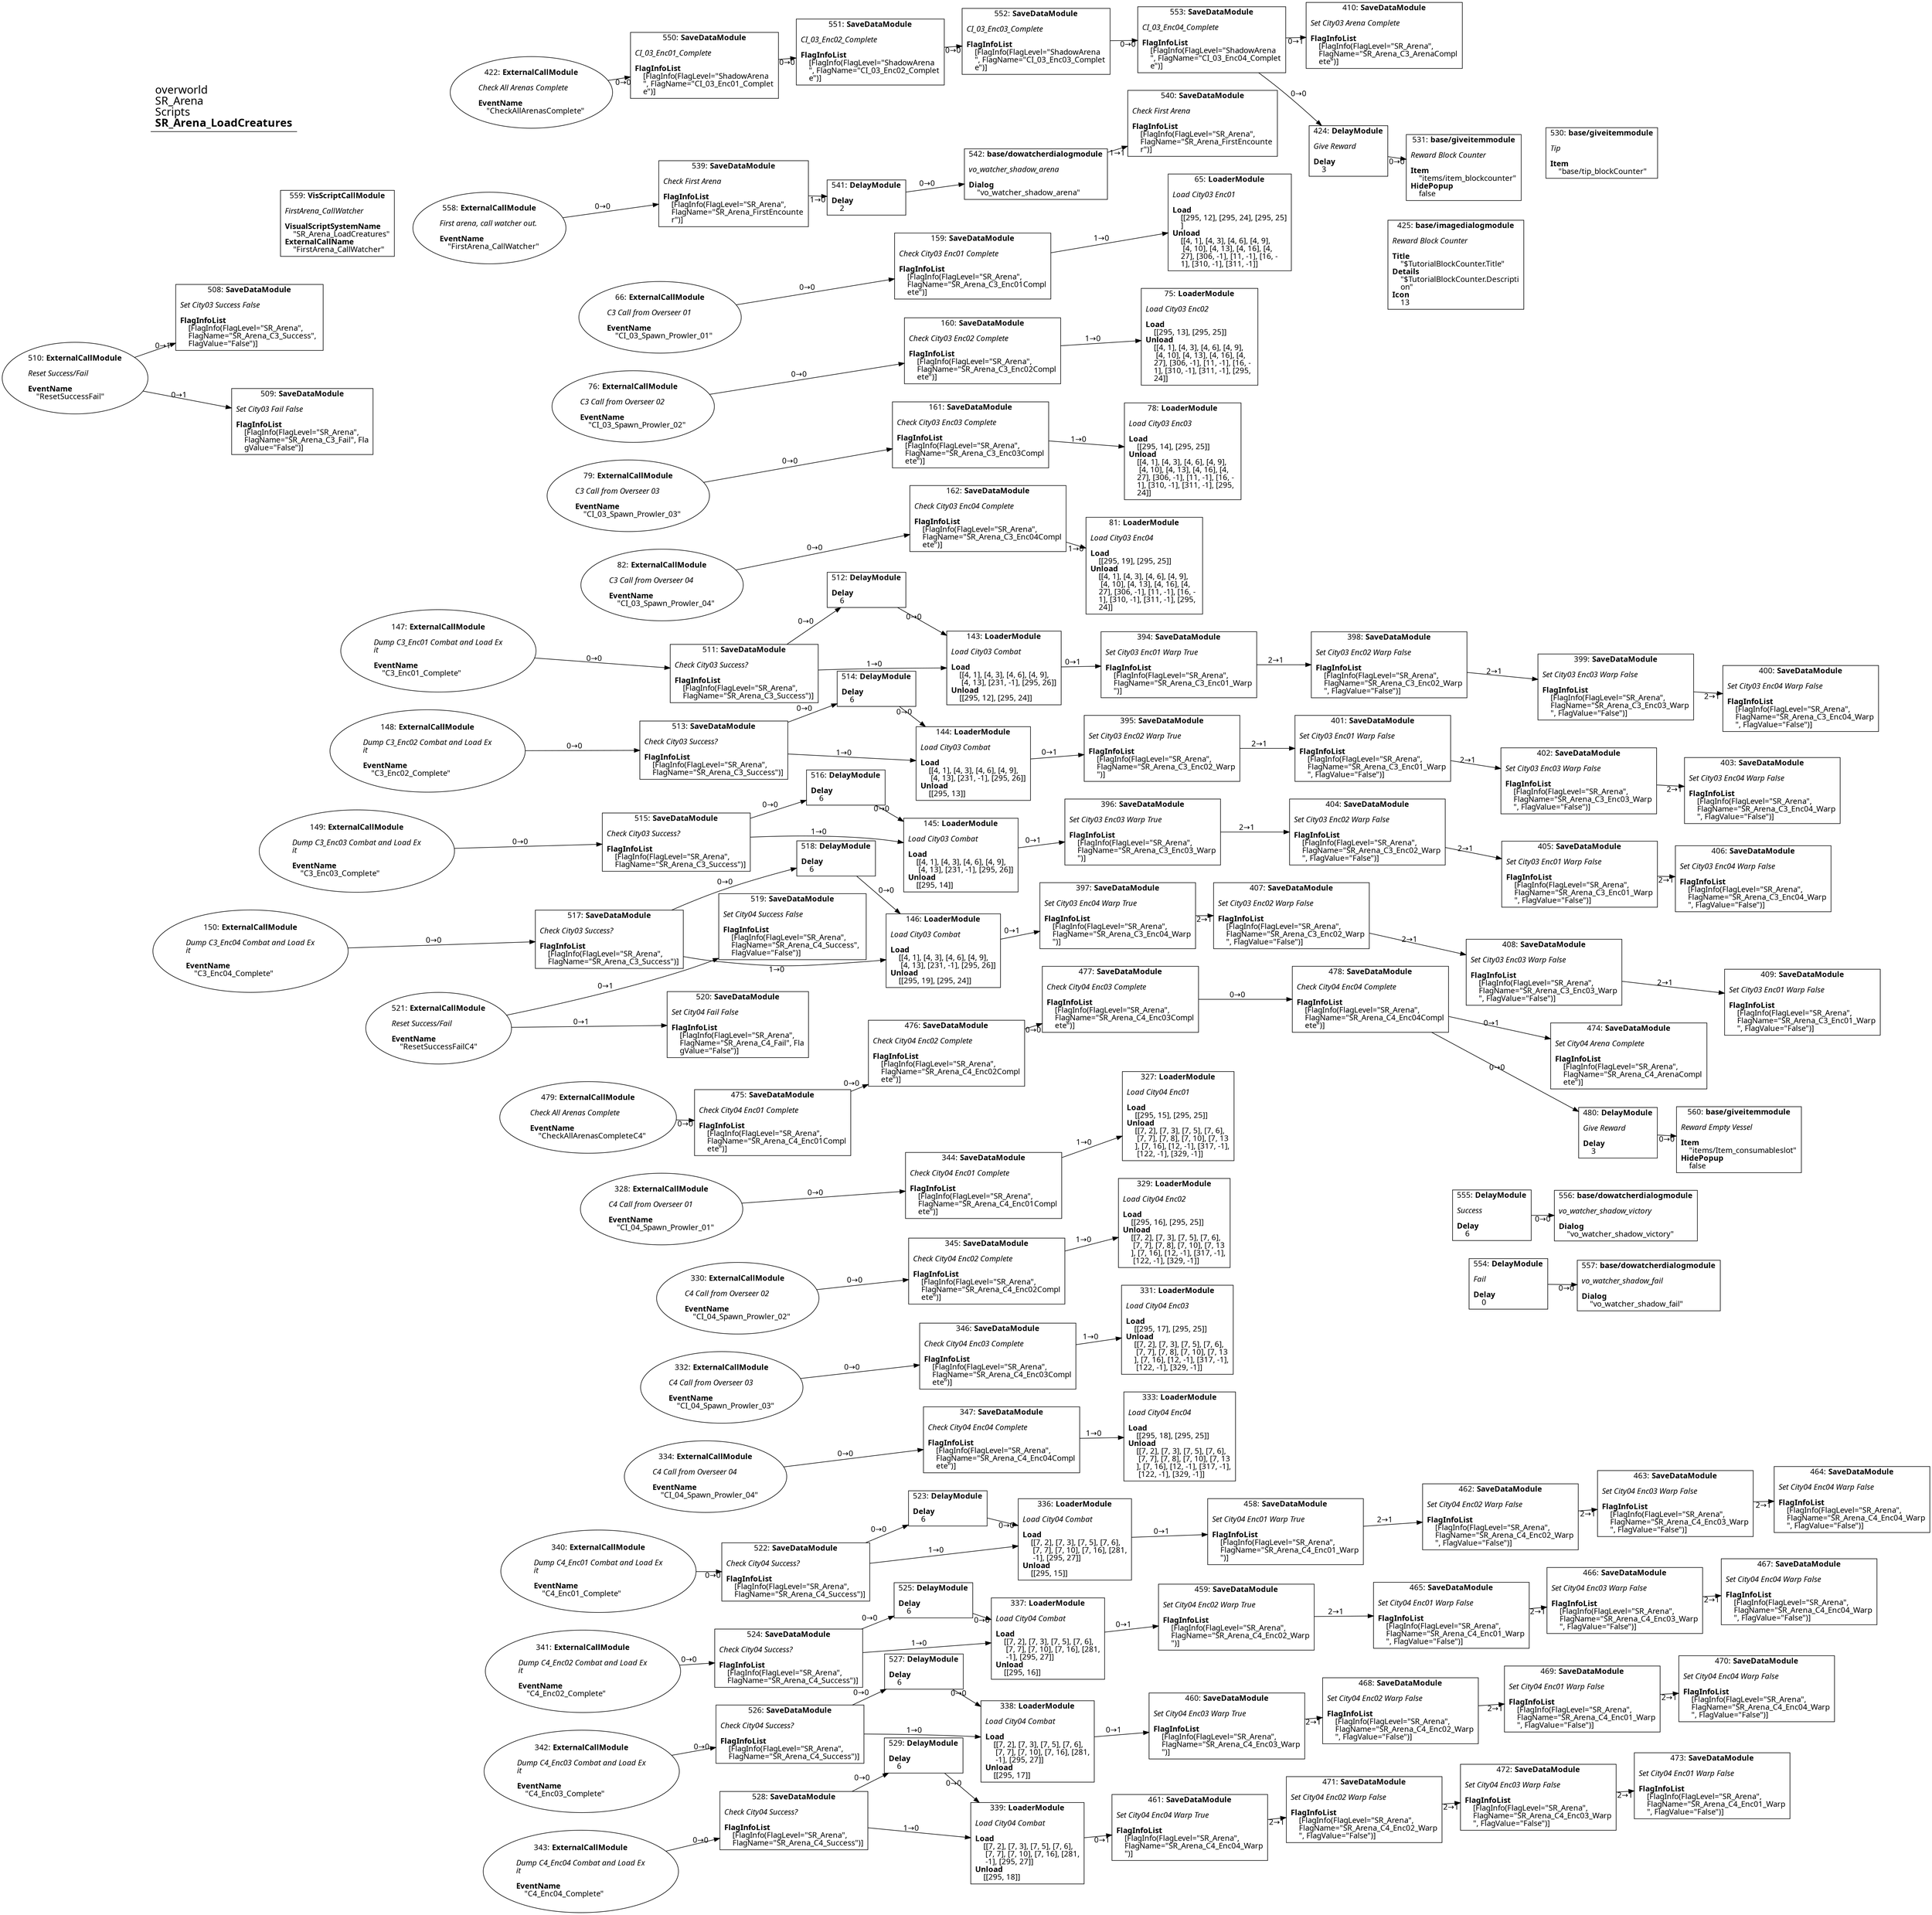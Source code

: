 digraph {
    layout = fdp;
    overlap = prism;
    sep = "+16";
    splines = spline;

    node [ shape = box ];

    graph [ fontname = "Segoe UI" ];
    node [ fontname = "Segoe UI" ];
    edge [ fontname = "Segoe UI" ];

    65 [ label = <65: <b>LoaderModule</b><br/><br/><i>Load City03 Enc01<br align="left"/></i><br align="left"/><b>Load</b><br align="left"/>    [[295, 12], [295, 24], [295, 25]<br align="left"/>    ]<br align="left"/><b>Unload</b><br align="left"/>    [[4, 1], [4, 3], [4, 6], [4, 9],<br align="left"/>     [4, 10], [4, 13], [4, 16], [4, <br align="left"/>    27], [306, -1], [11, -1], [16, -<br align="left"/>    1], [310, -1], [311, -1]]<br align="left"/>> ];
    65 [ pos = "-2.7220001,-0.041!" ];

    66 [ label = <66: <b>ExternalCallModule</b><br/><br/><i>C3 Call from Overseer 01<br align="left"/></i><br align="left"/><b>EventName</b><br align="left"/>    &quot;CI_03_Spawn_Prowler_01&quot;<br align="left"/>> ];
    66 [ shape = oval ]
    66 [ pos = "-3.604,-0.018000001!" ];
    66 -> 159 [ label = "0→0" ];

    75 [ label = <75: <b>LoaderModule</b><br/><br/><i>Load City03 Enc02<br align="left"/></i><br align="left"/><b>Load</b><br align="left"/>    [[295, 13], [295, 25]]<br align="left"/><b>Unload</b><br align="left"/>    [[4, 1], [4, 3], [4, 6], [4, 9],<br align="left"/>     [4, 10], [4, 13], [4, 16], [4, <br align="left"/>    27], [306, -1], [11, -1], [16, -<br align="left"/>    1], [310, -1], [311, -1], [295, <br align="left"/>    24]]<br align="left"/>> ];
    75 [ pos = "-2.7180002,-0.21900001!" ];

    76 [ label = <76: <b>ExternalCallModule</b><br/><br/><i>C3 Call from Overseer 02<br align="left"/></i><br align="left"/><b>EventName</b><br align="left"/>    &quot;CI_03_Spawn_Prowler_02&quot;<br align="left"/>> ];
    76 [ shape = oval ]
    76 [ pos = "-3.6060002,-0.19600001!" ];
    76 -> 160 [ label = "0→0" ];

    78 [ label = <78: <b>LoaderModule</b><br/><br/><i>Load City03 Enc03<br align="left"/></i><br align="left"/><b>Load</b><br align="left"/>    [[295, 14], [295, 25]]<br align="left"/><b>Unload</b><br align="left"/>    [[4, 1], [4, 3], [4, 6], [4, 9],<br align="left"/>     [4, 10], [4, 13], [4, 16], [4, <br align="left"/>    27], [306, -1], [11, -1], [16, -<br align="left"/>    1], [310, -1], [311, -1], [295, <br align="left"/>    24]]<br align="left"/>> ];
    78 [ pos = "-2.709,-0.37600002!" ];

    79 [ label = <79: <b>ExternalCallModule</b><br/><br/><i>C3 Call from Overseer 03<br align="left"/></i><br align="left"/><b>EventName</b><br align="left"/>    &quot;CI_03_Spawn_Prowler_03&quot;<br align="left"/>> ];
    79 [ shape = oval ]
    79 [ pos = "-3.6020002,-0.35300002!" ];
    79 -> 161 [ label = "0→0" ];

    81 [ label = <81: <b>LoaderModule</b><br/><br/><i>Load City03 Enc04<br align="left"/></i><br align="left"/><b>Load</b><br align="left"/>    [[295, 19], [295, 25]]<br align="left"/><b>Unload</b><br align="left"/>    [[4, 1], [4, 3], [4, 6], [4, 9],<br align="left"/>     [4, 10], [4, 13], [4, 16], [4, <br align="left"/>    27], [306, -1], [11, -1], [16, -<br align="left"/>    1], [310, -1], [311, -1], [295, <br align="left"/>    24]]<br align="left"/>> ];
    81 [ pos = "-2.7080002,-0.55!" ];

    82 [ label = <82: <b>ExternalCallModule</b><br/><br/><i>C3 Call from Overseer 04<br align="left"/></i><br align="left"/><b>EventName</b><br align="left"/>    &quot;CI_03_Spawn_Prowler_04&quot;<br align="left"/>> ];
    82 [ shape = oval ]
    82 [ pos = "-3.5990002,-0.527!" ];
    82 -> 162 [ label = "0→0" ];

    143 [ label = <143: <b>LoaderModule</b><br/><br/><i>Load City03 Combat<br align="left"/></i><br align="left"/><b>Load</b><br align="left"/>    [[4, 1], [4, 3], [4, 6], [4, 9],<br align="left"/>     [4, 13], [231, -1], [295, 26]]<br align="left"/><b>Unload</b><br align="left"/>    [[295, 12], [295, 24]]<br align="left"/>> ];
    143 [ pos = "-2.844,-0.93000007!" ];
    143 -> 394 [ label = "0→1" ];

    144 [ label = <144: <b>LoaderModule</b><br/><br/><i>Load City03 Combat<br align="left"/></i><br align="left"/><b>Load</b><br align="left"/>    [[4, 1], [4, 3], [4, 6], [4, 9],<br align="left"/>     [4, 13], [231, -1], [295, 26]]<br align="left"/><b>Unload</b><br align="left"/>    [[295, 13]]<br align="left"/>> ];
    144 [ pos = "-2.855,-1.1550001!" ];
    144 -> 395 [ label = "0→1" ];

    145 [ label = <145: <b>LoaderModule</b><br/><br/><i>Load City03 Combat<br align="left"/></i><br align="left"/><b>Load</b><br align="left"/>    [[4, 1], [4, 3], [4, 6], [4, 9],<br align="left"/>     [4, 13], [231, -1], [295, 26]]<br align="left"/><b>Unload</b><br align="left"/>    [[295, 14]]<br align="left"/>> ];
    145 [ pos = "-2.858,-1.371!" ];
    145 -> 396 [ label = "0→1" ];

    146 [ label = <146: <b>LoaderModule</b><br/><br/><i>Load City03 Combat<br align="left"/></i><br align="left"/><b>Load</b><br align="left"/>    [[4, 1], [4, 3], [4, 6], [4, 9],<br align="left"/>     [4, 13], [231, -1], [295, 26]]<br align="left"/><b>Unload</b><br align="left"/>    [[295, 19], [295, 24]]<br align="left"/>> ];
    146 [ pos = "-2.855,-1.5810001!" ];
    146 -> 397 [ label = "0→1" ];

    147 [ label = <147: <b>ExternalCallModule</b><br/><br/><i>Dump C3_Enc01 Combat and Load Ex<br align="left"/>it<br align="left"/></i><br align="left"/><b>EventName</b><br align="left"/>    &quot;C3_Enc01_Complete&quot;<br align="left"/>> ];
    147 [ shape = oval ]
    147 [ pos = "-3.584,-0.90700006!" ];
    147 -> 511 [ label = "0→0" ];

    148 [ label = <148: <b>ExternalCallModule</b><br/><br/><i>Dump C3_Enc02 Combat and Load Ex<br align="left"/>it<br align="left"/></i><br align="left"/><b>EventName</b><br align="left"/>    &quot;C3_Enc02_Complete&quot;<br align="left"/>> ];
    148 [ shape = oval ]
    148 [ pos = "-3.5860002,-1.1320001!" ];
    148 -> 513 [ label = "0→0" ];

    149 [ label = <149: <b>ExternalCallModule</b><br/><br/><i>Dump C3_Enc03 Combat and Load Ex<br align="left"/>it<br align="left"/></i><br align="left"/><b>EventName</b><br align="left"/>    &quot;C3_Enc03_Complete&quot;<br align="left"/>> ];
    149 [ shape = oval ]
    149 [ pos = "-3.5770001,-1.3470001!" ];
    149 -> 515 [ label = "0→0" ];

    150 [ label = <150: <b>ExternalCallModule</b><br/><br/><i>Dump C3_Enc04 Combat and Load Ex<br align="left"/>it<br align="left"/></i><br align="left"/><b>EventName</b><br align="left"/>    &quot;C3_Enc04_Complete&quot;<br align="left"/>> ];
    150 [ shape = oval ]
    150 [ pos = "-3.5770001,-1.5580001!" ];
    150 -> 517 [ label = "0→0" ];

    159 [ label = <159: <b>SaveDataModule</b><br/><br/><i>Check City03 Enc01 Complete<br align="left"/></i><br align="left"/><b>FlagInfoList</b><br align="left"/>    [FlagInfo(FlagLevel=&quot;SR_Arena&quot;, <br align="left"/>    FlagName=&quot;SR_Arena_C3_Enc01Compl<br align="left"/>    ete&quot;)]<br align="left"/>> ];
    159 [ pos = "-3.055,-0.018000001!" ];
    159 -> 65 [ label = "1→0" ];

    160 [ label = <160: <b>SaveDataModule</b><br/><br/><i>Check City03 Enc02 Complete<br align="left"/></i><br align="left"/><b>FlagInfoList</b><br align="left"/>    [FlagInfo(FlagLevel=&quot;SR_Arena&quot;, <br align="left"/>    FlagName=&quot;SR_Arena_C3_Enc02Compl<br align="left"/>    ete&quot;)]<br align="left"/>> ];
    160 [ pos = "-3.045,-0.19600001!" ];
    160 -> 75 [ label = "1→0" ];

    161 [ label = <161: <b>SaveDataModule</b><br/><br/><i>Check City03 Enc03 Complete<br align="left"/></i><br align="left"/><b>FlagInfoList</b><br align="left"/>    [FlagInfo(FlagLevel=&quot;SR_Arena&quot;, <br align="left"/>    FlagName=&quot;SR_Arena_C3_Enc03Compl<br align="left"/>    ete&quot;)]<br align="left"/>> ];
    161 [ pos = "-3.0430002,-0.35300002!" ];
    161 -> 78 [ label = "1→0" ];

    162 [ label = <162: <b>SaveDataModule</b><br/><br/><i>Check City03 Enc04 Complete<br align="left"/></i><br align="left"/><b>FlagInfoList</b><br align="left"/>    [FlagInfo(FlagLevel=&quot;SR_Arena&quot;, <br align="left"/>    FlagName=&quot;SR_Arena_C3_Enc04Compl<br align="left"/>    ete&quot;)]<br align="left"/>> ];
    162 [ pos = "-3.032,-0.527!" ];
    162 -> 81 [ label = "1→0" ];

    327 [ label = <327: <b>LoaderModule</b><br/><br/><i>Load City04 Enc01<br align="left"/></i><br align="left"/><b>Load</b><br align="left"/>    [[295, 15], [295, 25]]<br align="left"/><b>Unload</b><br align="left"/>    [[7, 2], [7, 3], [7, 5], [7, 6],<br align="left"/>     [7, 7], [7, 8], [7, 10], [7, 13<br align="left"/>    ], [7, 16], [12, -1], [317, -1],<br align="left"/>     [122, -1], [329, -1]]<br align="left"/>> ];
    327 [ pos = "-2.3390002,-3.4160001!" ];

    328 [ label = <328: <b>ExternalCallModule</b><br/><br/><i>C4 Call from Overseer 01<br align="left"/></i><br align="left"/><b>EventName</b><br align="left"/>    &quot;CI_04_Spawn_Prowler_01&quot;<br align="left"/>> ];
    328 [ shape = oval ]
    328 [ pos = "-3.2430003,-3.3930001!" ];
    328 -> 344 [ label = "0→0" ];

    329 [ label = <329: <b>LoaderModule</b><br/><br/><i>Load City04 Enc02<br align="left"/></i><br align="left"/><b>Load</b><br align="left"/>    [[295, 16], [295, 25]]<br align="left"/><b>Unload</b><br align="left"/>    [[7, 2], [7, 3], [7, 5], [7, 6],<br align="left"/>     [7, 7], [7, 8], [7, 10], [7, 13<br align="left"/>    ], [7, 16], [12, -1], [317, -1],<br align="left"/>     [122, -1], [329, -1]]<br align="left"/>> ];
    329 [ pos = "-2.3660002,-3.65!" ];

    330 [ label = <330: <b>ExternalCallModule</b><br/><br/><i>C4 Call from Overseer 02<br align="left"/></i><br align="left"/><b>EventName</b><br align="left"/>    &quot;CI_04_Spawn_Prowler_02&quot;<br align="left"/>> ];
    330 [ shape = oval ]
    330 [ pos = "-3.2410002,-3.627!" ];
    330 -> 345 [ label = "0→0" ];

    331 [ label = <331: <b>LoaderModule</b><br/><br/><i>Load City04 Enc03<br align="left"/></i><br align="left"/><b>Load</b><br align="left"/>    [[295, 17], [295, 25]]<br align="left"/><b>Unload</b><br align="left"/>    [[7, 2], [7, 3], [7, 5], [7, 6],<br align="left"/>     [7, 7], [7, 8], [7, 10], [7, 13<br align="left"/>    ], [7, 16], [12, -1], [317, -1],<br align="left"/>     [122, -1], [329, -1]]<br align="left"/>> ];
    331 [ pos = "-2.374,-3.8720002!" ];

    332 [ label = <332: <b>ExternalCallModule</b><br/><br/><i>C4 Call from Overseer 03<br align="left"/></i><br align="left"/><b>EventName</b><br align="left"/>    &quot;CI_04_Spawn_Prowler_03&quot;<br align="left"/>> ];
    332 [ shape = oval ]
    332 [ pos = "-3.242,-3.8490002!" ];
    332 -> 346 [ label = "0→0" ];

    333 [ label = <333: <b>LoaderModule</b><br/><br/><i>Load City04 Enc04<br align="left"/></i><br align="left"/><b>Load</b><br align="left"/>    [[295, 18], [295, 25]]<br align="left"/><b>Unload</b><br align="left"/>    [[7, 2], [7, 3], [7, 5], [7, 6],<br align="left"/>     [7, 7], [7, 8], [7, 10], [7, 13<br align="left"/>    ], [7, 16], [12, -1], [317, -1],<br align="left"/>     [122, -1], [329, -1]]<br align="left"/>> ];
    333 [ pos = "-2.3720002,-4.0750003!" ];

    334 [ label = <334: <b>ExternalCallModule</b><br/><br/><i>C4 Call from Overseer 04<br align="left"/></i><br align="left"/><b>EventName</b><br align="left"/>    &quot;CI_04_Spawn_Prowler_04&quot;<br align="left"/>> ];
    334 [ shape = oval ]
    334 [ pos = "-3.236,-4.052!" ];
    334 -> 347 [ label = "0→0" ];

    336 [ label = <336: <b>LoaderModule</b><br/><br/><i>Load City04 Combat<br align="left"/></i><br align="left"/><b>Load</b><br align="left"/>    [[7, 2], [7, 3], [7, 5], [7, 6],<br align="left"/>     [7, 7], [7, 10], [7, 16], [281,<br align="left"/>     -1], [295, 27]]<br align="left"/><b>Unload</b><br align="left"/>    [[295, 15]]<br align="left"/>> ];
    336 [ pos = "-2.601,-4.354!" ];
    336 -> 458 [ label = "0→1" ];

    337 [ label = <337: <b>LoaderModule</b><br/><br/><i>Load City04 Combat<br align="left"/></i><br align="left"/><b>Load</b><br align="left"/>    [[7, 2], [7, 3], [7, 5], [7, 6],<br align="left"/>     [7, 7], [7, 10], [7, 16], [281,<br align="left"/>     -1], [295, 27]]<br align="left"/><b>Unload</b><br align="left"/>    [[295, 16]]<br align="left"/>> ];
    337 [ pos = "-2.5890002,-4.579!" ];
    337 -> 459 [ label = "0→1" ];

    338 [ label = <338: <b>LoaderModule</b><br/><br/><i>Load City04 Combat<br align="left"/></i><br align="left"/><b>Load</b><br align="left"/>    [[7, 2], [7, 3], [7, 5], [7, 6],<br align="left"/>     [7, 7], [7, 10], [7, 16], [281,<br align="left"/>     -1], [295, 27]]<br align="left"/><b>Unload</b><br align="left"/>    [[295, 17]]<br align="left"/>> ];
    338 [ pos = "-2.5860002,-4.795!" ];
    338 -> 460 [ label = "0→1" ];

    339 [ label = <339: <b>LoaderModule</b><br/><br/><i>Load City04 Combat<br align="left"/></i><br align="left"/><b>Load</b><br align="left"/>    [[7, 2], [7, 3], [7, 5], [7, 6],<br align="left"/>     [7, 7], [7, 10], [7, 16], [281,<br align="left"/>     -1], [295, 27]]<br align="left"/><b>Unload</b><br align="left"/>    [[295, 18]]<br align="left"/>> ];
    339 [ pos = "-2.6060002,-5.005!" ];
    339 -> 461 [ label = "0→1" ];

    340 [ label = <340: <b>ExternalCallModule</b><br/><br/><i>Dump C4_Enc01 Combat and Load Ex<br align="left"/>it<br align="left"/></i><br align="left"/><b>EventName</b><br align="left"/>    &quot;C4_Enc01_Complete&quot;<br align="left"/>> ];
    340 [ shape = oval ]
    340 [ pos = "-3.3420002,-4.3310003!" ];
    340 -> 522 [ label = "0→0" ];

    341 [ label = <341: <b>ExternalCallModule</b><br/><br/><i>Dump C4_Enc02 Combat and Load Ex<br align="left"/>it<br align="left"/></i><br align="left"/><b>EventName</b><br align="left"/>    &quot;C4_Enc02_Complete&quot;<br align="left"/>> ];
    341 [ shape = oval ]
    341 [ pos = "-3.334,-4.556!" ];
    341 -> 524 [ label = "0→0" ];

    342 [ label = <342: <b>ExternalCallModule</b><br/><br/><i>Dump C4_Enc03 Combat and Load Ex<br align="left"/>it<br align="left"/></i><br align="left"/><b>EventName</b><br align="left"/>    &quot;C4_Enc03_Complete&quot;<br align="left"/>> ];
    342 [ shape = oval ]
    342 [ pos = "-3.325,-4.7720003!" ];
    342 -> 526 [ label = "0→0" ];

    343 [ label = <343: <b>ExternalCallModule</b><br/><br/><i>Dump C4_Enc04 Combat and Load Ex<br align="left"/>it<br align="left"/></i><br align="left"/><b>EventName</b><br align="left"/>    &quot;C4_Enc04_Complete&quot;<br align="left"/>> ];
    343 [ shape = oval ]
    343 [ pos = "-3.3260002,-4.9820004!" ];
    343 -> 528 [ label = "0→0" ];

    344 [ label = <344: <b>SaveDataModule</b><br/><br/><i>Check City04 Enc01 Complete<br align="left"/></i><br align="left"/><b>FlagInfoList</b><br align="left"/>    [FlagInfo(FlagLevel=&quot;SR_Arena&quot;, <br align="left"/>    FlagName=&quot;SR_Arena_C4_Enc01Compl<br align="left"/>    ete&quot;)]<br align="left"/>> ];
    344 [ pos = "-2.706,-3.3930001!" ];
    344 -> 327 [ label = "1→0" ];

    345 [ label = <345: <b>SaveDataModule</b><br/><br/><i>Check City04 Enc02 Complete<br align="left"/></i><br align="left"/><b>FlagInfoList</b><br align="left"/>    [FlagInfo(FlagLevel=&quot;SR_Arena&quot;, <br align="left"/>    FlagName=&quot;SR_Arena_C4_Enc02Compl<br align="left"/>    ete&quot;)]<br align="left"/>> ];
    345 [ pos = "-2.7040002,-3.627!" ];
    345 -> 329 [ label = "1→0" ];

    346 [ label = <346: <b>SaveDataModule</b><br/><br/><i>Check City04 Enc03 Complete<br align="left"/></i><br align="left"/><b>FlagInfoList</b><br align="left"/>    [FlagInfo(FlagLevel=&quot;SR_Arena&quot;, <br align="left"/>    FlagName=&quot;SR_Arena_C4_Enc03Compl<br align="left"/>    ete&quot;)]<br align="left"/>> ];
    346 [ pos = "-2.6950002,-3.8490002!" ];
    346 -> 331 [ label = "1→0" ];

    347 [ label = <347: <b>SaveDataModule</b><br/><br/><i>Check City04 Enc04 Complete<br align="left"/></i><br align="left"/><b>FlagInfoList</b><br align="left"/>    [FlagInfo(FlagLevel=&quot;SR_Arena&quot;, <br align="left"/>    FlagName=&quot;SR_Arena_C4_Enc04Compl<br align="left"/>    ete&quot;)]<br align="left"/>> ];
    347 [ pos = "-2.6950002,-4.052!" ];
    347 -> 333 [ label = "1→0" ];

    394 [ label = <394: <b>SaveDataModule</b><br/><br/><i>Set City03 Enc01 Warp True<br align="left"/></i><br align="left"/><b>FlagInfoList</b><br align="left"/>    [FlagInfo(FlagLevel=&quot;SR_Arena&quot;, <br align="left"/>    FlagName=&quot;SR_Arena_C3_Enc01_Warp<br align="left"/>    &quot;)]<br align="left"/>> ];
    394 [ pos = "-2.545,-0.90700006!" ];
    394 -> 398 [ label = "2→1" ];

    395 [ label = <395: <b>SaveDataModule</b><br/><br/><i>Set City03 Enc02 Warp True<br align="left"/></i><br align="left"/><b>FlagInfoList</b><br align="left"/>    [FlagInfo(FlagLevel=&quot;SR_Arena&quot;, <br align="left"/>    FlagName=&quot;SR_Arena_C3_Enc02_Warp<br align="left"/>    &quot;)]<br align="left"/>> ];
    395 [ pos = "-2.546,-1.1320001!" ];
    395 -> 401 [ label = "2→1" ];

    396 [ label = <396: <b>SaveDataModule</b><br/><br/><i>Set City03 Enc03 Warp True<br align="left"/></i><br align="left"/><b>FlagInfoList</b><br align="left"/>    [FlagInfo(FlagLevel=&quot;SR_Arena&quot;, <br align="left"/>    FlagName=&quot;SR_Arena_C3_Enc03_Warp<br align="left"/>    &quot;)]<br align="left"/>> ];
    396 [ pos = "-2.546,-1.348!" ];
    396 -> 404 [ label = "2→1" ];

    397 [ label = <397: <b>SaveDataModule</b><br/><br/><i>Set City03 Enc04 Warp True<br align="left"/></i><br align="left"/><b>FlagInfoList</b><br align="left"/>    [FlagInfo(FlagLevel=&quot;SR_Arena&quot;, <br align="left"/>    FlagName=&quot;SR_Arena_C3_Enc04_Warp<br align="left"/>    &quot;)]<br align="left"/>> ];
    397 [ pos = "-2.5470002,-1.5580001!" ];
    397 -> 407 [ label = "2→1" ];

    398 [ label = <398: <b>SaveDataModule</b><br/><br/><i>Set City03 Enc02 Warp False<br align="left"/></i><br align="left"/><b>FlagInfoList</b><br align="left"/>    [FlagInfo(FlagLevel=&quot;SR_Arena&quot;, <br align="left"/>    FlagName=&quot;SR_Arena_C3_Enc02_Warp<br align="left"/>    &quot;, FlagValue=&quot;False&quot;)]<br align="left"/>> ];
    398 [ pos = "-2.289,-0.90700006!" ];
    398 -> 399 [ label = "2→1" ];

    399 [ label = <399: <b>SaveDataModule</b><br/><br/><i>Set City03 Enc03 Warp False<br align="left"/></i><br align="left"/><b>FlagInfoList</b><br align="left"/>    [FlagInfo(FlagLevel=&quot;SR_Arena&quot;, <br align="left"/>    FlagName=&quot;SR_Arena_C3_Enc03_Warp<br align="left"/>    &quot;, FlagValue=&quot;False&quot;)]<br align="left"/>> ];
    399 [ pos = "-2.049,-0.906!" ];
    399 -> 400 [ label = "2→1" ];

    400 [ label = <400: <b>SaveDataModule</b><br/><br/><i>Set City03 Enc04 Warp False<br align="left"/></i><br align="left"/><b>FlagInfoList</b><br align="left"/>    [FlagInfo(FlagLevel=&quot;SR_Arena&quot;, <br align="left"/>    FlagName=&quot;SR_Arena_C3_Enc04_Warp<br align="left"/>    &quot;, FlagValue=&quot;False&quot;)]<br align="left"/>> ];
    400 [ pos = "-1.807,-0.90500003!" ];

    401 [ label = <401: <b>SaveDataModule</b><br/><br/><i>Set City03 Enc01 Warp False<br align="left"/></i><br align="left"/><b>FlagInfoList</b><br align="left"/>    [FlagInfo(FlagLevel=&quot;SR_Arena&quot;, <br align="left"/>    FlagName=&quot;SR_Arena_C3_Enc01_Warp<br align="left"/>    &quot;, FlagValue=&quot;False&quot;)]<br align="left"/>> ];
    401 [ pos = "-2.2930002,-1.133!" ];
    401 -> 402 [ label = "2→1" ];

    402 [ label = <402: <b>SaveDataModule</b><br/><br/><i>Set City03 Enc03 Warp False<br align="left"/></i><br align="left"/><b>FlagInfoList</b><br align="left"/>    [FlagInfo(FlagLevel=&quot;SR_Arena&quot;, <br align="left"/>    FlagName=&quot;SR_Arena_C3_Enc03_Warp<br align="left"/>    &quot;, FlagValue=&quot;False&quot;)]<br align="left"/>> ];
    402 [ pos = "-2.046,-1.1340001!" ];
    402 -> 403 [ label = "2→1" ];

    403 [ label = <403: <b>SaveDataModule</b><br/><br/><i>Set City03 Enc04 Warp False<br align="left"/></i><br align="left"/><b>FlagInfoList</b><br align="left"/>    [FlagInfo(FlagLevel=&quot;SR_Arena&quot;, <br align="left"/>    FlagName=&quot;SR_Arena_C3_Enc04_Warp<br align="left"/>    &quot;, FlagValue=&quot;False&quot;)]<br align="left"/>> ];
    403 [ pos = "-1.8000001,-1.123!" ];

    404 [ label = <404: <b>SaveDataModule</b><br/><br/><i>Set City03 Enc02 Warp False<br align="left"/></i><br align="left"/><b>FlagInfoList</b><br align="left"/>    [FlagInfo(FlagLevel=&quot;SR_Arena&quot;, <br align="left"/>    FlagName=&quot;SR_Arena_C3_Enc02_Warp<br align="left"/>    &quot;, FlagValue=&quot;False&quot;)]<br align="left"/>> ];
    404 [ pos = "-2.2940001,-1.3460001!" ];
    404 -> 405 [ label = "2→1" ];

    405 [ label = <405: <b>SaveDataModule</b><br/><br/><i>Set City03 Enc01 Warp False<br align="left"/></i><br align="left"/><b>FlagInfoList</b><br align="left"/>    [FlagInfo(FlagLevel=&quot;SR_Arena&quot;, <br align="left"/>    FlagName=&quot;SR_Arena_C3_Enc01_Warp<br align="left"/>    &quot;, FlagValue=&quot;False&quot;)]<br align="left"/>> ];
    405 [ pos = "-2.045,-1.3470001!" ];
    405 -> 406 [ label = "2→1" ];

    406 [ label = <406: <b>SaveDataModule</b><br/><br/><i>Set City03 Enc04 Warp False<br align="left"/></i><br align="left"/><b>FlagInfoList</b><br align="left"/>    [FlagInfo(FlagLevel=&quot;SR_Arena&quot;, <br align="left"/>    FlagName=&quot;SR_Arena_C3_Enc04_Warp<br align="left"/>    &quot;, FlagValue=&quot;False&quot;)]<br align="left"/>> ];
    406 [ pos = "-1.7990001,-1.3360001!" ];

    407 [ label = <407: <b>SaveDataModule</b><br/><br/><i>Set City03 Enc02 Warp False<br align="left"/></i><br align="left"/><b>FlagInfoList</b><br align="left"/>    [FlagInfo(FlagLevel=&quot;SR_Arena&quot;, <br align="left"/>    FlagName=&quot;SR_Arena_C3_Enc02_Warp<br align="left"/>    &quot;, FlagValue=&quot;False&quot;)]<br align="left"/>> ];
    407 [ pos = "-2.292,-1.5580001!" ];
    407 -> 408 [ label = "2→1" ];

    408 [ label = <408: <b>SaveDataModule</b><br/><br/><i>Set City03 Enc03 Warp False<br align="left"/></i><br align="left"/><b>FlagInfoList</b><br align="left"/>    [FlagInfo(FlagLevel=&quot;SR_Arena&quot;, <br align="left"/>    FlagName=&quot;SR_Arena_C3_Enc03_Warp<br align="left"/>    &quot;, FlagValue=&quot;False&quot;)]<br align="left"/>> ];
    408 [ pos = "-2.043,-1.559!" ];
    408 -> 409 [ label = "2→1" ];

    409 [ label = <409: <b>SaveDataModule</b><br/><br/><i>Set City03 Enc01 Warp False<br align="left"/></i><br align="left"/><b>FlagInfoList</b><br align="left"/>    [FlagInfo(FlagLevel=&quot;SR_Arena&quot;, <br align="left"/>    FlagName=&quot;SR_Arena_C3_Enc01_Warp<br align="left"/>    &quot;, FlagValue=&quot;False&quot;)]<br align="left"/>> ];
    409 [ pos = "-1.797,-1.5480001!" ];

    410 [ label = <410: <b>SaveDataModule</b><br/><br/><i>Set City03 Arena Complete<br align="left"/></i><br align="left"/><b>FlagInfoList</b><br align="left"/>    [FlagInfo(FlagLevel=&quot;SR_Arena&quot;, <br align="left"/>    FlagName=&quot;SR_Arena_C3_ArenaCompl<br align="left"/>    ete&quot;)]<br align="left"/>> ];
    410 [ pos = "-2.102,0.94000006!" ];

    422 [ label = <422: <b>ExternalCallModule</b><br/><br/><i>Check All Arenas Complete<br align="left"/></i><br align="left"/><b>EventName</b><br align="left"/>    &quot;CheckAllArenasComplete&quot;<br align="left"/>> ];
    422 [ shape = oval ]
    422 [ pos = "-3.223,0.91700006!" ];
    422 -> 550 [ label = "0→0" ];

    424 [ label = <424: <b>DelayModule</b><br/><br/><i>Give Reward<br align="left"/></i><br align="left"/><b>Delay</b><br align="left"/>    3<br align="left"/>> ];
    424 [ pos = "-2.098,0.78200006!" ];
    424 -> 531 [ label = "0→0" ];

    425 [ label = <425: <b>base/imagedialogmodule</b><br/><br/><i>Reward Block Counter<br align="left"/></i><br align="left"/><b>Title</b><br align="left"/>    &quot;$TutorialBlockCounter.Title&quot;<br align="left"/><b>Details</b><br align="left"/>    &quot;$TutorialBlockCounter.Descripti<br align="left"/>    on&quot;<br align="left"/><b>Icon</b><br align="left"/>    13<br align="left"/>> ];
    425 [ pos = "-1.9290001,0.637!" ];

    458 [ label = <458: <b>SaveDataModule</b><br/><br/><i>Set City04 Enc01 Warp True<br align="left"/></i><br align="left"/><b>FlagInfoList</b><br align="left"/>    [FlagInfo(FlagLevel=&quot;SR_Arena&quot;, <br align="left"/>    FlagName=&quot;SR_Arena_C4_Enc01_Warp<br align="left"/>    &quot;)]<br align="left"/>> ];
    458 [ pos = "-2.263,-4.3310003!" ];
    458 -> 462 [ label = "2→1" ];

    459 [ label = <459: <b>SaveDataModule</b><br/><br/><i>Set City04 Enc02 Warp True<br align="left"/></i><br align="left"/><b>FlagInfoList</b><br align="left"/>    [FlagInfo(FlagLevel=&quot;SR_Arena&quot;, <br align="left"/>    FlagName=&quot;SR_Arena_C4_Enc02_Warp<br align="left"/>    &quot;)]<br align="left"/>> ];
    459 [ pos = "-2.2640002,-4.556!" ];
    459 -> 465 [ label = "2→1" ];

    460 [ label = <460: <b>SaveDataModule</b><br/><br/><i>Set City04 Enc03 Warp True<br align="left"/></i><br align="left"/><b>FlagInfoList</b><br align="left"/>    [FlagInfo(FlagLevel=&quot;SR_Arena&quot;, <br align="left"/>    FlagName=&quot;SR_Arena_C4_Enc03_Warp<br align="left"/>    &quot;)]<br align="left"/>> ];
    460 [ pos = "-2.2640002,-4.7720003!" ];
    460 -> 468 [ label = "2→1" ];

    461 [ label = <461: <b>SaveDataModule</b><br/><br/><i>Set City04 Enc04 Warp True<br align="left"/></i><br align="left"/><b>FlagInfoList</b><br align="left"/>    [FlagInfo(FlagLevel=&quot;SR_Arena&quot;, <br align="left"/>    FlagName=&quot;SR_Arena_C4_Enc04_Warp<br align="left"/>    &quot;)]<br align="left"/>> ];
    461 [ pos = "-2.2640002,-4.9820004!" ];
    461 -> 471 [ label = "2→1" ];

    462 [ label = <462: <b>SaveDataModule</b><br/><br/><i>Set City04 Enc02 Warp False<br align="left"/></i><br align="left"/><b>FlagInfoList</b><br align="left"/>    [FlagInfo(FlagLevel=&quot;SR_Arena&quot;, <br align="left"/>    FlagName=&quot;SR_Arena_C4_Enc02_Warp<br align="left"/>    &quot;, FlagValue=&quot;False&quot;)]<br align="left"/>> ];
    462 [ pos = "-2.0070002,-4.3310003!" ];
    462 -> 463 [ label = "2→1" ];

    463 [ label = <463: <b>SaveDataModule</b><br/><br/><i>Set City04 Enc03 Warp False<br align="left"/></i><br align="left"/><b>FlagInfoList</b><br align="left"/>    [FlagInfo(FlagLevel=&quot;SR_Arena&quot;, <br align="left"/>    FlagName=&quot;SR_Arena_C4_Enc03_Warp<br align="left"/>    &quot;, FlagValue=&quot;False&quot;)]<br align="left"/>> ];
    463 [ pos = "-1.7670001,-4.3300004!" ];
    463 -> 464 [ label = "2→1" ];

    464 [ label = <464: <b>SaveDataModule</b><br/><br/><i>Set City04 Enc04 Warp False<br align="left"/></i><br align="left"/><b>FlagInfoList</b><br align="left"/>    [FlagInfo(FlagLevel=&quot;SR_Arena&quot;, <br align="left"/>    FlagName=&quot;SR_Arena_C4_Enc04_Warp<br align="left"/>    &quot;, FlagValue=&quot;False&quot;)]<br align="left"/>> ];
    464 [ pos = "-1.5270001,-4.329!" ];

    465 [ label = <465: <b>SaveDataModule</b><br/><br/><i>Set City04 Enc01 Warp False<br align="left"/></i><br align="left"/><b>FlagInfoList</b><br align="left"/>    [FlagInfo(FlagLevel=&quot;SR_Arena&quot;, <br align="left"/>    FlagName=&quot;SR_Arena_C4_Enc01_Warp<br align="left"/>    &quot;, FlagValue=&quot;False&quot;)]<br align="left"/>> ];
    465 [ pos = "-2.0110002,-4.558!" ];
    465 -> 466 [ label = "2→1" ];

    466 [ label = <466: <b>SaveDataModule</b><br/><br/><i>Set City04 Enc03 Warp False<br align="left"/></i><br align="left"/><b>FlagInfoList</b><br align="left"/>    [FlagInfo(FlagLevel=&quot;SR_Arena&quot;, <br align="left"/>    FlagName=&quot;SR_Arena_C4_Enc03_Warp<br align="left"/>    &quot;, FlagValue=&quot;False&quot;)]<br align="left"/>> ];
    466 [ pos = "-1.764,-4.558!" ];
    466 -> 467 [ label = "2→1" ];

    467 [ label = <467: <b>SaveDataModule</b><br/><br/><i>Set City04 Enc04 Warp False<br align="left"/></i><br align="left"/><b>FlagInfoList</b><br align="left"/>    [FlagInfo(FlagLevel=&quot;SR_Arena&quot;, <br align="left"/>    FlagName=&quot;SR_Arena_C4_Enc04_Warp<br align="left"/>    &quot;, FlagValue=&quot;False&quot;)]<br align="left"/>> ];
    467 [ pos = "-1.5180001,-4.5470004!" ];

    468 [ label = <468: <b>SaveDataModule</b><br/><br/><i>Set City04 Enc02 Warp False<br align="left"/></i><br align="left"/><b>FlagInfoList</b><br align="left"/>    [FlagInfo(FlagLevel=&quot;SR_Arena&quot;, <br align="left"/>    FlagName=&quot;SR_Arena_C4_Enc02_Warp<br align="left"/>    &quot;, FlagValue=&quot;False&quot;)]<br align="left"/>> ];
    468 [ pos = "-2.012,-4.7710004!" ];
    468 -> 469 [ label = "2→1" ];

    469 [ label = <469: <b>SaveDataModule</b><br/><br/><i>Set City04 Enc01 Warp False<br align="left"/></i><br align="left"/><b>FlagInfoList</b><br align="left"/>    [FlagInfo(FlagLevel=&quot;SR_Arena&quot;, <br align="left"/>    FlagName=&quot;SR_Arena_C4_Enc01_Warp<br align="left"/>    &quot;, FlagValue=&quot;False&quot;)]<br align="left"/>> ];
    469 [ pos = "-1.7630001,-4.7720003!" ];
    469 -> 470 [ label = "2→1" ];

    470 [ label = <470: <b>SaveDataModule</b><br/><br/><i>Set City04 Enc04 Warp False<br align="left"/></i><br align="left"/><b>FlagInfoList</b><br align="left"/>    [FlagInfo(FlagLevel=&quot;SR_Arena&quot;, <br align="left"/>    FlagName=&quot;SR_Arena_C4_Enc04_Warp<br align="left"/>    &quot;, FlagValue=&quot;False&quot;)]<br align="left"/>> ];
    470 [ pos = "-1.5170001,-4.76!" ];

    471 [ label = <471: <b>SaveDataModule</b><br/><br/><i>Set City04 Enc02 Warp False<br align="left"/></i><br align="left"/><b>FlagInfoList</b><br align="left"/>    [FlagInfo(FlagLevel=&quot;SR_Arena&quot;, <br align="left"/>    FlagName=&quot;SR_Arena_C4_Enc02_Warp<br align="left"/>    &quot;, FlagValue=&quot;False&quot;)]<br align="left"/>> ];
    471 [ pos = "-2.01,-4.9820004!" ];
    471 -> 472 [ label = "2→1" ];

    472 [ label = <472: <b>SaveDataModule</b><br/><br/><i>Set City04 Enc03 Warp False<br align="left"/></i><br align="left"/><b>FlagInfoList</b><br align="left"/>    [FlagInfo(FlagLevel=&quot;SR_Arena&quot;, <br align="left"/>    FlagName=&quot;SR_Arena_C4_Enc03_Warp<br align="left"/>    &quot;, FlagValue=&quot;False&quot;)]<br align="left"/>> ];
    472 [ pos = "-1.7600001,-4.9830003!" ];
    472 -> 473 [ label = "2→1" ];

    473 [ label = <473: <b>SaveDataModule</b><br/><br/><i>Set City04 Enc01 Warp False<br align="left"/></i><br align="left"/><b>FlagInfoList</b><br align="left"/>    [FlagInfo(FlagLevel=&quot;SR_Arena&quot;, <br align="left"/>    FlagName=&quot;SR_Arena_C4_Enc01_Warp<br align="left"/>    &quot;, FlagValue=&quot;False&quot;)]<br align="left"/>> ];
    473 [ pos = "-1.5150001,-4.972!" ];

    474 [ label = <474: <b>SaveDataModule</b><br/><br/><i>Set City04 Arena Complete<br align="left"/></i><br align="left"/><b>FlagInfoList</b><br align="left"/>    [FlagInfo(FlagLevel=&quot;SR_Arena&quot;, <br align="left"/>    FlagName=&quot;SR_Arena_C4_ArenaCompl<br align="left"/>    ete&quot;)]<br align="left"/>> ];
    474 [ pos = "-1.8920001,-2.483!" ];

    475 [ label = <475: <b>SaveDataModule</b><br/><br/><i>Check City04 Enc01 Complete<br align="left"/></i><br align="left"/><b>FlagInfoList</b><br align="left"/>    [FlagInfo(FlagLevel=&quot;SR_Arena&quot;, <br align="left"/>    FlagName=&quot;SR_Arena_C4_Enc01Compl<br align="left"/>    ete&quot;)]<br align="left"/>> ];
    475 [ pos = "-3.0540001,-3.0670002!" ];
    475 -> 476 [ label = "0→0" ];

    476 [ label = <476: <b>SaveDataModule</b><br/><br/><i>Check City04 Enc02 Complete<br align="left"/></i><br align="left"/><b>FlagInfoList</b><br align="left"/>    [FlagInfo(FlagLevel=&quot;SR_Arena&quot;, <br align="left"/>    FlagName=&quot;SR_Arena_C4_Enc02Compl<br align="left"/>    ete&quot;)]<br align="left"/>> ];
    476 [ pos = "-2.792,-2.8760002!" ];
    476 -> 477 [ label = "0→0" ];

    477 [ label = <477: <b>SaveDataModule</b><br/><br/><i>Check City04 Enc03 Complete<br align="left"/></i><br align="left"/><b>FlagInfoList</b><br align="left"/>    [FlagInfo(FlagLevel=&quot;SR_Arena&quot;, <br align="left"/>    FlagName=&quot;SR_Arena_C4_Enc03Compl<br align="left"/>    ete&quot;)]<br align="left"/>> ];
    477 [ pos = "-2.5,-2.7020001!" ];
    477 -> 478 [ label = "0→0" ];

    478 [ label = <478: <b>SaveDataModule</b><br/><br/><i>Check City04 Enc04 Complete<br align="left"/></i><br align="left"/><b>FlagInfoList</b><br align="left"/>    [FlagInfo(FlagLevel=&quot;SR_Arena&quot;, <br align="left"/>    FlagName=&quot;SR_Arena_C4_Enc04Compl<br align="left"/>    ete&quot;)]<br align="left"/>> ];
    478 [ pos = "-2.206,-2.506!" ];
    478 -> 474 [ label = "0→1" ];
    478 -> 480 [ label = "0→0" ];

    479 [ label = <479: <b>ExternalCallModule</b><br/><br/><i>Check All Arenas Complete<br align="left"/></i><br align="left"/><b>EventName</b><br align="left"/>    &quot;CheckAllArenasCompleteC4&quot;<br align="left"/>> ];
    479 [ shape = oval ]
    479 [ pos = "-3.3920002,-3.0670002!" ];
    479 -> 475 [ label = "0→0" ];

    480 [ label = <480: <b>DelayModule</b><br/><br/><i>Give Reward<br align="left"/></i><br align="left"/><b>Delay</b><br align="left"/>    3<br align="left"/>> ];
    480 [ pos = "-1.8850001,-2.6710002!" ];
    480 -> 560 [ label = "0→0" ];

    508 [ label = <508: <b>SaveDataModule</b><br/><br/><i>Set City03 Success False<br align="left"/></i><br align="left"/><b>FlagInfoList</b><br align="left"/>    [FlagInfo(FlagLevel=&quot;SR_Arena&quot;, <br align="left"/>    FlagName=&quot;SR_Arena_C3_Success&quot;, <br align="left"/>    FlagValue=&quot;False&quot;)]<br align="left"/>> ];
    508 [ pos = "-4.105,-0.058000002!" ];

    509 [ label = <509: <b>SaveDataModule</b><br/><br/><i>Set City03 Fail False<br align="left"/></i><br align="left"/><b>FlagInfoList</b><br align="left"/>    [FlagInfo(FlagLevel=&quot;SR_Arena&quot;, <br align="left"/>    FlagName=&quot;SR_Arena_C3_Fail&quot;, Fla<br align="left"/>    gValue=&quot;False&quot;)]<br align="left"/>> ];
    509 [ pos = "-4.1060004,-0.24700001!" ];

    510 [ label = <510: <b>ExternalCallModule</b><br/><br/><i>Reset Success/Fail<br align="left"/></i><br align="left"/><b>EventName</b><br align="left"/>    &quot;ResetSuccessFail&quot;<br align="left"/>> ];
    510 [ shape = oval ]
    510 [ pos = "-4.432,-0.17500001!" ];
    510 -> 508 [ label = "0→1" ];
    510 -> 509 [ label = "0→1" ];

    511 [ label = <511: <b>SaveDataModule</b><br/><br/><i>Check City03 Success?<br align="left"/></i><br align="left"/><b>FlagInfoList</b><br align="left"/>    [FlagInfo(FlagLevel=&quot;SR_Arena&quot;, <br align="left"/>    FlagName=&quot;SR_Arena_C3_Success&quot;)]<br align="left"/>> ];
    511 [ pos = "-3.2710001,-0.90700006!" ];
    511 -> 512 [ label = "0→0" ];
    511 -> 143 [ label = "1→0" ];

    512 [ label = <512: <b>DelayModule</b><br/><br/><b>Delay</b><br align="left"/>    6<br align="left"/>> ];
    512 [ pos = "-3.0430002,-0.77800006!" ];
    512 -> 143 [ label = "0→0" ];

    513 [ label = <513: <b>SaveDataModule</b><br/><br/><i>Check City03 Success?<br align="left"/></i><br align="left"/><b>FlagInfoList</b><br align="left"/>    [FlagInfo(FlagLevel=&quot;SR_Arena&quot;, <br align="left"/>    FlagName=&quot;SR_Arena_C3_Success&quot;)]<br align="left"/>> ];
    513 [ pos = "-3.282,-1.1320001!" ];
    513 -> 514 [ label = "0→0" ];
    513 -> 144 [ label = "1→0" ];

    514 [ label = <514: <b>DelayModule</b><br/><br/><b>Delay</b><br align="left"/>    6<br align="left"/>> ];
    514 [ pos = "-3.0460002,-0.99300003!" ];
    514 -> 144 [ label = "0→0" ];

    515 [ label = <515: <b>SaveDataModule</b><br/><br/><i>Check City03 Success?<br align="left"/></i><br align="left"/><b>FlagInfoList</b><br align="left"/>    [FlagInfo(FlagLevel=&quot;SR_Arena&quot;, <br align="left"/>    FlagName=&quot;SR_Arena_C3_Success&quot;)]<br align="left"/>> ];
    515 [ pos = "-3.282,-1.3470001!" ];
    515 -> 516 [ label = "0→0" ];
    515 -> 145 [ label = "1→0" ];

    516 [ label = <516: <b>DelayModule</b><br/><br/><b>Delay</b><br align="left"/>    6<br align="left"/>> ];
    516 [ pos = "-3.0430002,-1.213!" ];
    516 -> 145 [ label = "0→0" ];

    517 [ label = <517: <b>SaveDataModule</b><br/><br/><i>Check City03 Success?<br align="left"/></i><br align="left"/><b>FlagInfoList</b><br align="left"/>    [FlagInfo(FlagLevel=&quot;SR_Arena&quot;, <br align="left"/>    FlagName=&quot;SR_Arena_C3_Success&quot;)]<br align="left"/>> ];
    517 [ pos = "-3.2730002,-1.5580001!" ];
    517 -> 518 [ label = "0→0" ];
    517 -> 146 [ label = "1→0" ];

    518 [ label = <518: <b>DelayModule</b><br/><br/><b>Delay</b><br align="left"/>    6<br align="left"/>> ];
    518 [ pos = "-3.0430002,-1.4230001!" ];
    518 -> 146 [ label = "0→0" ];

    519 [ label = <519: <b>SaveDataModule</b><br/><br/><i>Set City04 Success False<br align="left"/></i><br align="left"/><b>FlagInfoList</b><br align="left"/>    [FlagInfo(FlagLevel=&quot;SR_Arena&quot;, <br align="left"/>    FlagName=&quot;SR_Arena_C4_Success&quot;, <br align="left"/>    FlagValue=&quot;False&quot;)]<br align="left"/>> ];
    519 [ pos = "-3.1720002,-2.6820002!" ];

    520 [ label = <520: <b>SaveDataModule</b><br/><br/><i>Set City04 Fail False<br align="left"/></i><br align="left"/><b>FlagInfoList</b><br align="left"/>    [FlagInfo(FlagLevel=&quot;SR_Arena&quot;, <br align="left"/>    FlagName=&quot;SR_Arena_C4_Fail&quot;, Fla<br align="left"/>    gValue=&quot;False&quot;)]<br align="left"/>> ];
    520 [ pos = "-3.1710002,-2.8700001!" ];

    521 [ label = <521: <b>ExternalCallModule</b><br/><br/><i>Reset Success/Fail<br align="left"/></i><br align="left"/><b>EventName</b><br align="left"/>    &quot;ResetSuccessFailC4&quot;<br align="left"/>> ];
    521 [ shape = oval ]
    521 [ pos = "-3.5010002,-2.799!" ];
    521 -> 519 [ label = "0→1" ];
    521 -> 520 [ label = "0→1" ];

    522 [ label = <522: <b>SaveDataModule</b><br/><br/><i>Check City04 Success?<br align="left"/></i><br align="left"/><b>FlagInfoList</b><br align="left"/>    [FlagInfo(FlagLevel=&quot;SR_Arena&quot;, <br align="left"/>    FlagName=&quot;SR_Arena_C4_Success&quot;)]<br align="left"/>> ];
    522 [ pos = "-3.005,-4.3310003!" ];
    522 -> 523 [ label = "0→0" ];
    522 -> 336 [ label = "1→0" ];

    523 [ label = <523: <b>DelayModule</b><br/><br/><b>Delay</b><br align="left"/>    6<br align="left"/>> ];
    523 [ pos = "-2.779,-4.1980004!" ];
    523 -> 336 [ label = "0→0" ];

    524 [ label = <524: <b>SaveDataModule</b><br/><br/><i>Check City04 Success?<br align="left"/></i><br align="left"/><b>FlagInfoList</b><br align="left"/>    [FlagInfo(FlagLevel=&quot;SR_Arena&quot;, <br align="left"/>    FlagName=&quot;SR_Arena_C4_Success&quot;)]<br align="left"/>> ];
    524 [ pos = "-3.016,-4.556!" ];
    524 -> 525 [ label = "0→0" ];
    524 -> 337 [ label = "1→0" ];

    525 [ label = <525: <b>DelayModule</b><br/><br/><b>Delay</b><br align="left"/>    6<br align="left"/>> ];
    525 [ pos = "-2.7770002,-4.425!" ];
    525 -> 337 [ label = "0→0" ];

    526 [ label = <526: <b>SaveDataModule</b><br/><br/><i>Check City04 Success?<br align="left"/></i><br align="left"/><b>FlagInfoList</b><br align="left"/>    [FlagInfo(FlagLevel=&quot;SR_Arena&quot;, <br align="left"/>    FlagName=&quot;SR_Arena_C4_Success&quot;)]<br align="left"/>> ];
    526 [ pos = "-3.016,-4.7720003!" ];
    526 -> 527 [ label = "0→0" ];
    526 -> 338 [ label = "1→0" ];

    527 [ label = <527: <b>DelayModule</b><br/><br/><b>Delay</b><br align="left"/>    6<br align="left"/>> ];
    527 [ pos = "-2.776,-4.6400003!" ];
    527 -> 338 [ label = "0→0" ];

    528 [ label = <528: <b>SaveDataModule</b><br/><br/><i>Check City04 Success?<br align="left"/></i><br align="left"/><b>FlagInfoList</b><br align="left"/>    [FlagInfo(FlagLevel=&quot;SR_Arena&quot;, <br align="left"/>    FlagName=&quot;SR_Arena_C4_Success&quot;)]<br align="left"/>> ];
    528 [ pos = "-3.0070002,-4.9820004!" ];
    528 -> 529 [ label = "0→0" ];
    528 -> 339 [ label = "1→0" ];

    529 [ label = <529: <b>DelayModule</b><br/><br/><b>Delay</b><br align="left"/>    6<br align="left"/>> ];
    529 [ pos = "-2.7710001,-4.853!" ];
    529 -> 339 [ label = "0→0" ];

    530 [ label = <530: <b>base/giveitemmodule</b><br/><br/><i>Tip<br align="left"/></i><br align="left"/><b>Item</b><br align="left"/>    &quot;base/tip_blockCounter&quot;<br align="left"/>> ];
    530 [ pos = "-1.636,0.82500005!" ];

    531 [ label = <531: <b>base/giveitemmodule</b><br/><br/><i>Reward Block Counter<br align="left"/></i><br align="left"/><b>Item</b><br align="left"/>    &quot;items/item_blockcounter&quot;<br align="left"/><b>HidePopup</b><br align="left"/>    false<br align="left"/>> ];
    531 [ pos = "-1.9280001,0.78200006!" ];

    539 [ label = <539: <b>SaveDataModule</b><br/><br/><i>Check First Arena<br align="left"/></i><br align="left"/><b>FlagInfoList</b><br align="left"/>    [FlagInfo(FlagLevel=&quot;SR_Arena&quot;, <br align="left"/>    FlagName=&quot;SR_Arena_FirstEncounte<br align="left"/>    r&quot;)]<br align="left"/>> ];
    539 [ pos = "-3.5170002,0.409!" ];
    539 -> 541 [ label = "1→0" ];

    540 [ label = <540: <b>SaveDataModule</b><br/><br/><i>Check First Arena<br align="left"/></i><br align="left"/><b>FlagInfoList</b><br align="left"/>    [FlagInfo(FlagLevel=&quot;SR_Arena&quot;, <br align="left"/>    FlagName=&quot;SR_Arena_FirstEncounte<br align="left"/>    r&quot;)]<br align="left"/>> ];
    540 [ pos = "-2.8850002,0.386!" ];

    541 [ label = <541: <b>DelayModule</b><br/><br/><b>Delay</b><br align="left"/>    2<br align="left"/>> ];
    541 [ pos = "-3.298,0.386!" ];
    541 -> 542 [ label = "0→0" ];

    542 [ label = <542: <b>base/dowatcherdialogmodule</b><br/><br/><i>vo_watcher_shadow_arena<br align="left"/></i><br align="left"/><b>Dialog</b><br align="left"/>    &quot;vo_watcher_shadow_arena&quot;<br align="left"/>> ];
    542 [ pos = "-3.1260002,0.386!" ];
    542 -> 540 [ label = "1→1" ];

    550 [ label = <550: <b>SaveDataModule</b><br/><br/><i>CI_03_Enc01_Complete<br align="left"/></i><br align="left"/><b>FlagInfoList</b><br align="left"/>    [FlagInfo(FlagLevel=&quot;ShadowArena<br align="left"/>    &quot;, FlagName=&quot;CI_03_Enc01_Complet<br align="left"/>    e&quot;)]<br align="left"/>> ];
    550 [ pos = "-2.9850001,0.91700006!" ];
    550 -> 551 [ label = "0→0" ];

    551 [ label = <551: <b>SaveDataModule</b><br/><br/><i>CI_03_Enc02_Complete<br align="left"/></i><br align="left"/><b>FlagInfoList</b><br align="left"/>    [FlagInfo(FlagLevel=&quot;ShadowArena<br align="left"/>    &quot;, FlagName=&quot;CI_03_Enc02_Complet<br align="left"/>    e&quot;)]<br align="left"/>> ];
    551 [ pos = "-2.766,0.91700006!" ];
    551 -> 552 [ label = "0→0" ];

    552 [ label = <552: <b>SaveDataModule</b><br/><br/><i>CI_03_Enc03_Complete<br align="left"/></i><br align="left"/><b>FlagInfoList</b><br align="left"/>    [FlagInfo(FlagLevel=&quot;ShadowArena<br align="left"/>    &quot;, FlagName=&quot;CI_03_Enc03_Complet<br align="left"/>    e&quot;)]<br align="left"/>> ];
    552 [ pos = "-2.5640001,0.91700006!" ];
    552 -> 553 [ label = "0→0" ];

    553 [ label = <553: <b>SaveDataModule</b><br/><br/><i>CI_03_Enc04_Complete<br align="left"/></i><br align="left"/><b>FlagInfoList</b><br align="left"/>    [FlagInfo(FlagLevel=&quot;ShadowArena<br align="left"/>    &quot;, FlagName=&quot;CI_03_Enc04_Complet<br align="left"/>    e&quot;)]<br align="left"/>> ];
    553 [ pos = "-2.3590002,0.91700006!" ];
    553 -> 410 [ label = "0→1" ];
    553 -> 424 [ label = "0→0" ];

    554 [ label = <554: <b>DelayModule</b><br/><br/><i>Fail<br align="left"/></i><br align="left"/><b>Delay</b><br align="left"/>    0<br align="left"/>> ];
    554 [ pos = "-0.96000004,-3.2960002!" ];
    554 -> 557 [ label = "0→0" ];

    555 [ label = <555: <b>DelayModule</b><br/><br/><i>Success<br align="left"/></i><br align="left"/><b>Delay</b><br align="left"/>    6<br align="left"/>> ];
    555 [ pos = "-0.966,-3.085!" ];
    555 -> 556 [ label = "0→0" ];

    556 [ label = <556: <b>base/dowatcherdialogmodule</b><br/><br/><i>vo_watcher_shadow_victory<br align="left"/></i><br align="left"/><b>Dialog</b><br align="left"/>    &quot;vo_watcher_shadow_victory&quot;<br align="left"/>> ];
    556 [ pos = "-0.799,-3.085!" ];

    557 [ label = <557: <b>base/dowatcherdialogmodule</b><br/><br/><i>vo_watcher_shadow_fail<br align="left"/></i><br align="left"/><b>Dialog</b><br align="left"/>    &quot;vo_watcher_shadow_fail&quot;<br align="left"/>> ];
    557 [ pos = "-0.786,-3.2960002!" ];

    558 [ label = <558: <b>ExternalCallModule</b><br/><br/><i>First arena, call watcher out.<br align="left"/></i><br align="left"/><b>EventName</b><br align="left"/>    &quot;FirstArena_CallWatcher&quot;<br align="left"/>> ];
    558 [ shape = oval ]
    558 [ pos = "-3.818,0.409!" ];
    558 -> 539 [ label = "0→0" ];

    559 [ label = <559: <b>VisScriptCallModule</b><br/><br/><i>FirstArena_CallWatcher<br align="left"/></i><br align="left"/><b>VisualScriptSystemName</b><br align="left"/>    &quot;SR_Arena_LoadCreatures&quot;<br align="left"/><b>ExternalCallName</b><br align="left"/>    &quot;FirstArena_CallWatcher&quot;<br align="left"/>> ];
    559 [ pos = "-3.9970002,0.409!" ];

    560 [ label = <560: <b>base/giveitemmodule</b><br/><br/><i>Reward Empty Vessel<br align="left"/></i><br align="left"/><b>Item</b><br align="left"/>    &quot;items/Item_consumableslot&quot;<br align="left"/><b>HidePopup</b><br align="left"/>    false<br align="left"/>> ];
    560 [ pos = "-1.6710001,-2.6710002!" ];

    title [ pos = "-4.433,0.94100004!" ];
    title [ shape = underline ];
    title [ label = <<font point-size="20">overworld<br align="left"/>SR_Arena<br align="left"/>Scripts<br align="left"/><b>SR_Arena_LoadCreatures</b><br align="left"/></font>> ];
}
